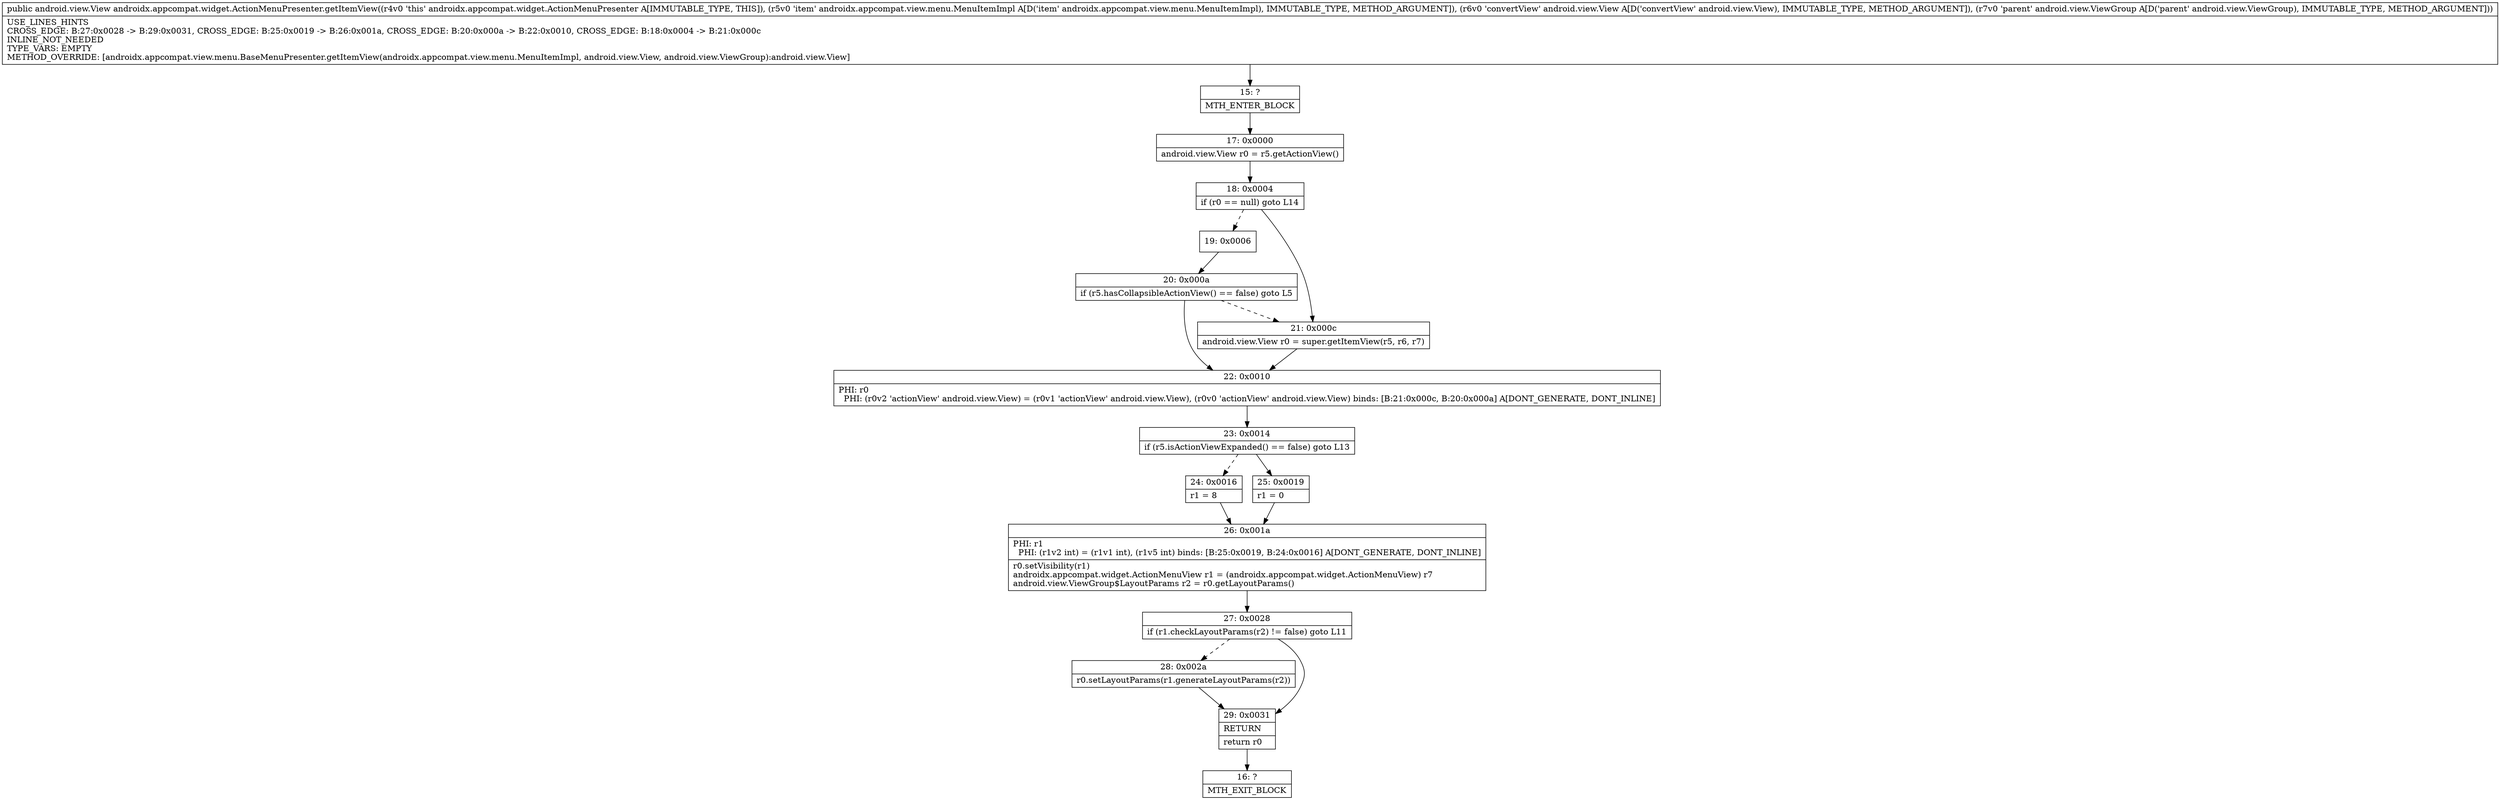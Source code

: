 digraph "CFG forandroidx.appcompat.widget.ActionMenuPresenter.getItemView(Landroidx\/appcompat\/view\/menu\/MenuItemImpl;Landroid\/view\/View;Landroid\/view\/ViewGroup;)Landroid\/view\/View;" {
Node_15 [shape=record,label="{15\:\ ?|MTH_ENTER_BLOCK\l}"];
Node_17 [shape=record,label="{17\:\ 0x0000|android.view.View r0 = r5.getActionView()\l}"];
Node_18 [shape=record,label="{18\:\ 0x0004|if (r0 == null) goto L14\l}"];
Node_19 [shape=record,label="{19\:\ 0x0006}"];
Node_20 [shape=record,label="{20\:\ 0x000a|if (r5.hasCollapsibleActionView() == false) goto L5\l}"];
Node_22 [shape=record,label="{22\:\ 0x0010|PHI: r0 \l  PHI: (r0v2 'actionView' android.view.View) = (r0v1 'actionView' android.view.View), (r0v0 'actionView' android.view.View) binds: [B:21:0x000c, B:20:0x000a] A[DONT_GENERATE, DONT_INLINE]\l}"];
Node_23 [shape=record,label="{23\:\ 0x0014|if (r5.isActionViewExpanded() == false) goto L13\l}"];
Node_24 [shape=record,label="{24\:\ 0x0016|r1 = 8\l}"];
Node_26 [shape=record,label="{26\:\ 0x001a|PHI: r1 \l  PHI: (r1v2 int) = (r1v1 int), (r1v5 int) binds: [B:25:0x0019, B:24:0x0016] A[DONT_GENERATE, DONT_INLINE]\l|r0.setVisibility(r1)\landroidx.appcompat.widget.ActionMenuView r1 = (androidx.appcompat.widget.ActionMenuView) r7\landroid.view.ViewGroup$LayoutParams r2 = r0.getLayoutParams()\l}"];
Node_27 [shape=record,label="{27\:\ 0x0028|if (r1.checkLayoutParams(r2) != false) goto L11\l}"];
Node_28 [shape=record,label="{28\:\ 0x002a|r0.setLayoutParams(r1.generateLayoutParams(r2))\l}"];
Node_29 [shape=record,label="{29\:\ 0x0031|RETURN\l|return r0\l}"];
Node_16 [shape=record,label="{16\:\ ?|MTH_EXIT_BLOCK\l}"];
Node_25 [shape=record,label="{25\:\ 0x0019|r1 = 0\l}"];
Node_21 [shape=record,label="{21\:\ 0x000c|android.view.View r0 = super.getItemView(r5, r6, r7)\l}"];
MethodNode[shape=record,label="{public android.view.View androidx.appcompat.widget.ActionMenuPresenter.getItemView((r4v0 'this' androidx.appcompat.widget.ActionMenuPresenter A[IMMUTABLE_TYPE, THIS]), (r5v0 'item' androidx.appcompat.view.menu.MenuItemImpl A[D('item' androidx.appcompat.view.menu.MenuItemImpl), IMMUTABLE_TYPE, METHOD_ARGUMENT]), (r6v0 'convertView' android.view.View A[D('convertView' android.view.View), IMMUTABLE_TYPE, METHOD_ARGUMENT]), (r7v0 'parent' android.view.ViewGroup A[D('parent' android.view.ViewGroup), IMMUTABLE_TYPE, METHOD_ARGUMENT]))  | USE_LINES_HINTS\lCROSS_EDGE: B:27:0x0028 \-\> B:29:0x0031, CROSS_EDGE: B:25:0x0019 \-\> B:26:0x001a, CROSS_EDGE: B:20:0x000a \-\> B:22:0x0010, CROSS_EDGE: B:18:0x0004 \-\> B:21:0x000c\lINLINE_NOT_NEEDED\lTYPE_VARS: EMPTY\lMETHOD_OVERRIDE: [androidx.appcompat.view.menu.BaseMenuPresenter.getItemView(androidx.appcompat.view.menu.MenuItemImpl, android.view.View, android.view.ViewGroup):android.view.View]\l}"];
MethodNode -> Node_15;Node_15 -> Node_17;
Node_17 -> Node_18;
Node_18 -> Node_19[style=dashed];
Node_18 -> Node_21;
Node_19 -> Node_20;
Node_20 -> Node_21[style=dashed];
Node_20 -> Node_22;
Node_22 -> Node_23;
Node_23 -> Node_24[style=dashed];
Node_23 -> Node_25;
Node_24 -> Node_26;
Node_26 -> Node_27;
Node_27 -> Node_28[style=dashed];
Node_27 -> Node_29;
Node_28 -> Node_29;
Node_29 -> Node_16;
Node_25 -> Node_26;
Node_21 -> Node_22;
}

